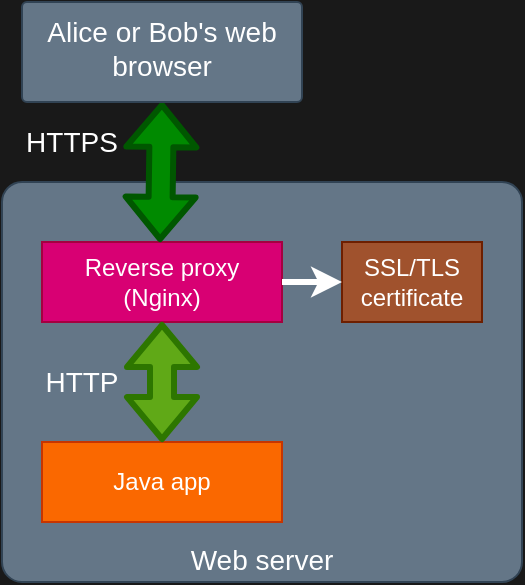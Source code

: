 <mxfile version="12.2.7" type="device" pages="1"><diagram id="O5NIaQINME9D3ZTz2P5H" name="Page-1"><mxGraphModel dx="772" dy="514" grid="1" gridSize="10" guides="1" tooltips="1" connect="1" arrows="1" fold="1" page="1" pageScale="1" pageWidth="850" pageHeight="1100" background="#191919" math="0" shadow="0"><root><mxCell id="0"/><mxCell id="1" parent="0"/><mxCell id="uU9TK6YQ0IM_s3q9x6su-1" value="Web server" style="rounded=1;whiteSpace=wrap;html=1;fillColor=#647687;strokeColor=#314354;fontColor=#ffffff;verticalAlign=bottom;arcSize=5;fontSize=14;" vertex="1" parent="1"><mxGeometry x="230" y="280" width="260" height="200" as="geometry"/></mxCell><mxCell id="uU9TK6YQ0IM_s3q9x6su-3" value="Reverse proxy (Nginx)" style="rounded=0;whiteSpace=wrap;html=1;fillColor=#d80073;strokeColor=#A50040;fontColor=#ffffff;" vertex="1" parent="1"><mxGeometry x="250" y="310" width="120" height="40" as="geometry"/></mxCell><mxCell id="uU9TK6YQ0IM_s3q9x6su-4" value="Java app" style="rounded=0;whiteSpace=wrap;html=1;fillColor=#fa6800;strokeColor=#C73500;fontColor=#ffffff;" vertex="1" parent="1"><mxGeometry x="250" y="410" width="120" height="40" as="geometry"/></mxCell><mxCell id="uU9TK6YQ0IM_s3q9x6su-5" value="SSL/TLS certificate" style="rounded=0;whiteSpace=wrap;html=1;fillColor=#a0522d;strokeColor=#6D1F00;fontColor=#ffffff;" vertex="1" parent="1"><mxGeometry x="400" y="310" width="70" height="40" as="geometry"/></mxCell><mxCell id="uU9TK6YQ0IM_s3q9x6su-7" value="" style="endArrow=classic;html=1;strokeColor=#FFFFFF;strokeWidth=3;entryX=0;entryY=0.5;entryDx=0;entryDy=0;exitX=1;exitY=0.5;exitDx=0;exitDy=0;" edge="1" parent="1" source="uU9TK6YQ0IM_s3q9x6su-3" target="uU9TK6YQ0IM_s3q9x6su-5"><mxGeometry width="50" height="50" relative="1" as="geometry"><mxPoint x="240" y="510" as="sourcePoint"/><mxPoint x="290" y="460" as="targetPoint"/></mxGeometry></mxCell><mxCell id="uU9TK6YQ0IM_s3q9x6su-8" value="" style="shape=flexArrow;endArrow=classic;startArrow=classic;html=1;strokeColor=#2D7600;strokeWidth=3;fillColor=#60a917;entryX=0.5;entryY=1;entryDx=0;entryDy=0;" edge="1" parent="1" source="uU9TK6YQ0IM_s3q9x6su-4" target="uU9TK6YQ0IM_s3q9x6su-3"><mxGeometry width="50" height="50" relative="1" as="geometry"><mxPoint x="240" y="510" as="sourcePoint"/><mxPoint x="290" y="460" as="targetPoint"/></mxGeometry></mxCell><mxCell id="uU9TK6YQ0IM_s3q9x6su-9" value="&lt;font style=&quot;font-size: 14px;&quot; color=&quot;#FFFFFF&quot;&gt;HTTP&lt;/font&gt;" style="text;html=1;strokeColor=none;fillColor=none;align=center;verticalAlign=middle;whiteSpace=wrap;rounded=0;fontSize=14;" vertex="1" parent="1"><mxGeometry x="250" y="370" width="40" height="20" as="geometry"/></mxCell><mxCell id="uU9TK6YQ0IM_s3q9x6su-10" value="" style="shape=flexArrow;endArrow=classic;startArrow=classic;html=1;strokeColor=#005700;strokeWidth=3;fillColor=#008a00;entryX=0.5;entryY=1;entryDx=0;entryDy=0;" edge="1" parent="1" target="uU9TK6YQ0IM_s3q9x6su-12"><mxGeometry width="50" height="50" relative="1" as="geometry"><mxPoint x="309" y="310" as="sourcePoint"/><mxPoint x="309" y="260" as="targetPoint"/></mxGeometry></mxCell><mxCell id="uU9TK6YQ0IM_s3q9x6su-11" value="&lt;font style=&quot;font-size: 14px;&quot;&gt;HTTP&lt;/font&gt;S" style="text;html=1;strokeColor=none;fillColor=none;align=center;verticalAlign=middle;whiteSpace=wrap;rounded=0;fontSize=14;fontColor=#FFFFFF;" vertex="1" parent="1"><mxGeometry x="240" y="250" width="50" height="20" as="geometry"/></mxCell><mxCell id="uU9TK6YQ0IM_s3q9x6su-12" value="Alice or Bob's web browser" style="rounded=1;whiteSpace=wrap;html=1;fillColor=#647687;strokeColor=#314354;fontColor=#ffffff;verticalAlign=top;arcSize=5;fontSize=14;" vertex="1" parent="1"><mxGeometry x="240" y="190" width="140" height="50" as="geometry"/></mxCell></root></mxGraphModel></diagram></mxfile>